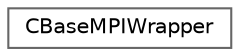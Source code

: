 digraph "Graphical Class Hierarchy"
{
 // LATEX_PDF_SIZE
  bgcolor="transparent";
  edge [fontname=Helvetica,fontsize=10,labelfontname=Helvetica,labelfontsize=10];
  node [fontname=Helvetica,fontsize=10,shape=box,height=0.2,width=0.4];
  rankdir="LR";
  Node0 [id="Node000000",label="CBaseMPIWrapper",height=0.2,width=0.4,color="grey40", fillcolor="white", style="filled",URL="$classCBaseMPIWrapper.html",tooltip=" "];
}
